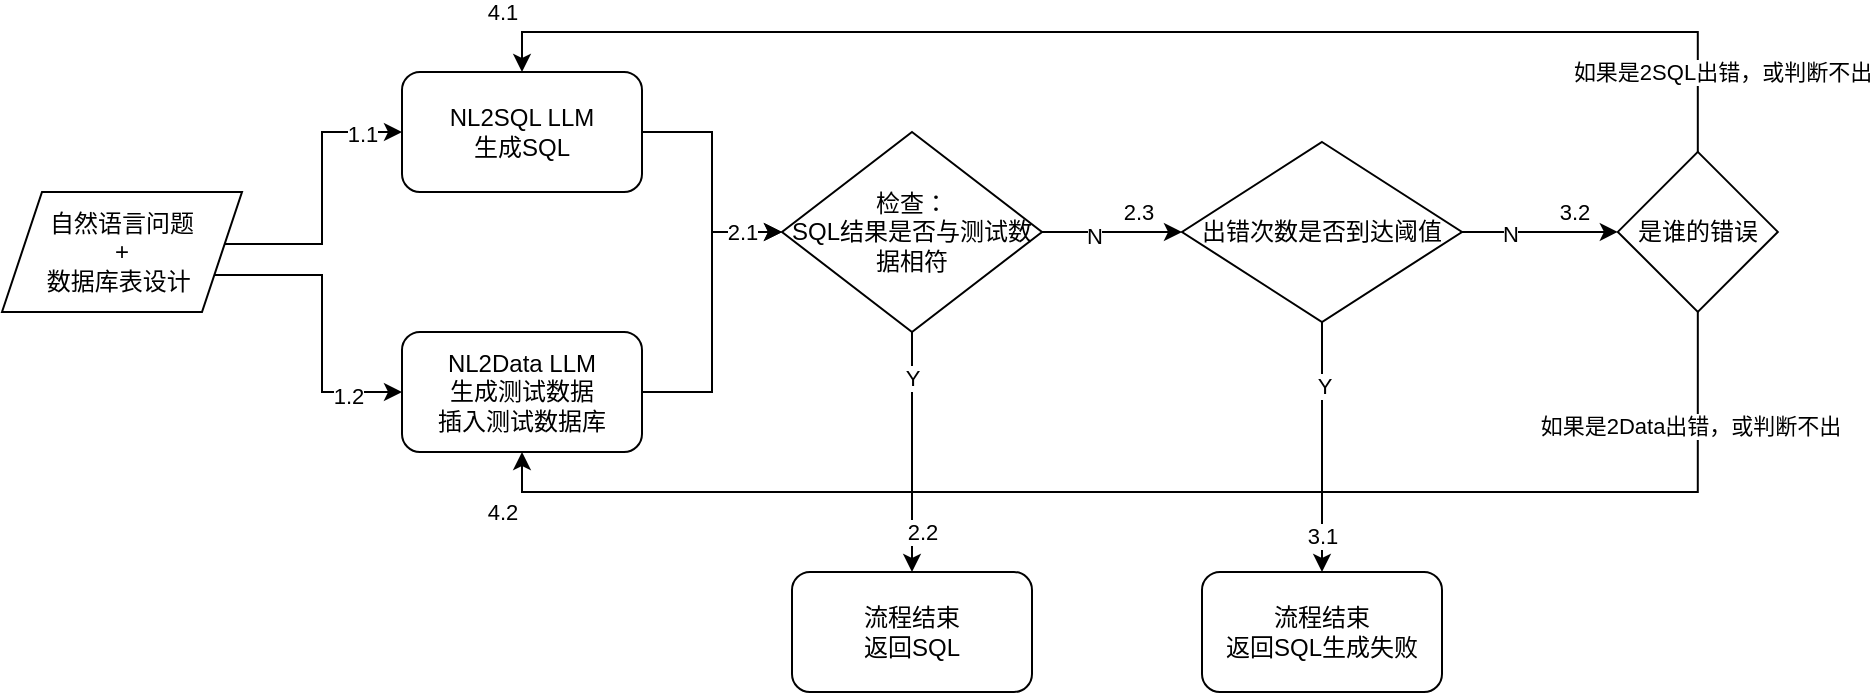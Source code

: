 <mxfile version="24.7.4">
  <diagram name="第 1 页" id="5uQb8BLofHuRorWKVgl2">
    <mxGraphModel dx="1595" dy="615" grid="1" gridSize="10" guides="1" tooltips="1" connect="1" arrows="1" fold="1" page="0" pageScale="1" pageWidth="1169" pageHeight="827" math="0" shadow="0">
      <root>
        <mxCell id="0" />
        <mxCell id="1" parent="0" />
        <mxCell id="aTtAR8WaTOCwyV2jEVuq-35" style="edgeStyle=orthogonalEdgeStyle;rounded=0;orthogonalLoop=1;jettySize=auto;html=1;exitX=1;exitY=0.5;exitDx=0;exitDy=0;entryX=0;entryY=0.5;entryDx=0;entryDy=0;" edge="1" parent="1" source="aTtAR8WaTOCwyV2jEVuq-2" target="aTtAR8WaTOCwyV2jEVuq-34">
          <mxGeometry relative="1" as="geometry" />
        </mxCell>
        <mxCell id="aTtAR8WaTOCwyV2jEVuq-2" value="NL2SQL LLM&lt;div&gt;生成SQL&lt;/div&gt;" style="rounded=1;whiteSpace=wrap;html=1;" vertex="1" parent="1">
          <mxGeometry x="180" y="150" width="120" height="60" as="geometry" />
        </mxCell>
        <mxCell id="aTtAR8WaTOCwyV2jEVuq-25" style="edgeStyle=orthogonalEdgeStyle;rounded=0;orthogonalLoop=1;jettySize=auto;html=1;exitX=1;exitY=0.5;exitDx=0;exitDy=0;entryX=0;entryY=0.5;entryDx=0;entryDy=0;" edge="1" parent="1" source="aTtAR8WaTOCwyV2jEVuq-3" target="aTtAR8WaTOCwyV2jEVuq-34">
          <mxGeometry relative="1" as="geometry">
            <mxPoint x="380" y="240" as="targetPoint" />
          </mxGeometry>
        </mxCell>
        <mxCell id="aTtAR8WaTOCwyV2jEVuq-66" value="2.1" style="edgeLabel;html=1;align=center;verticalAlign=middle;resizable=0;points=[];" vertex="1" connectable="0" parent="aTtAR8WaTOCwyV2jEVuq-25">
          <mxGeometry x="0.735" relative="1" as="geometry">
            <mxPoint as="offset" />
          </mxGeometry>
        </mxCell>
        <mxCell id="aTtAR8WaTOCwyV2jEVuq-3" value="NL2Data LLM&lt;div&gt;生成测试数据&lt;/div&gt;&lt;div&gt;插入测试数据库&lt;/div&gt;" style="rounded=1;whiteSpace=wrap;html=1;" vertex="1" parent="1">
          <mxGeometry x="180" y="280" width="120" height="60" as="geometry" />
        </mxCell>
        <mxCell id="aTtAR8WaTOCwyV2jEVuq-20" style="edgeStyle=orthogonalEdgeStyle;rounded=0;orthogonalLoop=1;jettySize=auto;html=1;exitX=1;exitY=0.5;exitDx=0;exitDy=0;entryX=0;entryY=0.5;entryDx=0;entryDy=0;" edge="1" parent="1" target="aTtAR8WaTOCwyV2jEVuq-2">
          <mxGeometry relative="1" as="geometry">
            <mxPoint x="80" y="235" as="sourcePoint" />
            <Array as="points">
              <mxPoint x="80" y="236" />
              <mxPoint x="140" y="236" />
              <mxPoint x="140" y="180" />
            </Array>
          </mxGeometry>
        </mxCell>
        <mxCell id="aTtAR8WaTOCwyV2jEVuq-60" value="1.1" style="edgeLabel;html=1;align=center;verticalAlign=middle;resizable=0;points=[];" vertex="1" connectable="0" parent="aTtAR8WaTOCwyV2jEVuq-20">
          <mxGeometry x="0.471" y="-1" relative="1" as="geometry">
            <mxPoint x="19" y="-1" as="offset" />
          </mxGeometry>
        </mxCell>
        <mxCell id="aTtAR8WaTOCwyV2jEVuq-22" style="edgeStyle=orthogonalEdgeStyle;rounded=0;orthogonalLoop=1;jettySize=auto;html=1;exitX=1;exitY=0.75;exitDx=0;exitDy=0;entryX=0;entryY=0.5;entryDx=0;entryDy=0;" edge="1" parent="1" source="aTtAR8WaTOCwyV2jEVuq-41" target="aTtAR8WaTOCwyV2jEVuq-3">
          <mxGeometry relative="1" as="geometry">
            <mxPoint x="80" y="242.5" as="sourcePoint" />
          </mxGeometry>
        </mxCell>
        <mxCell id="aTtAR8WaTOCwyV2jEVuq-63" value="1.2" style="edgeLabel;html=1;align=center;verticalAlign=middle;resizable=0;points=[];" vertex="1" connectable="0" parent="aTtAR8WaTOCwyV2jEVuq-22">
          <mxGeometry x="0.647" y="-2" relative="1" as="geometry">
            <mxPoint as="offset" />
          </mxGeometry>
        </mxCell>
        <mxCell id="aTtAR8WaTOCwyV2jEVuq-37" style="edgeStyle=orthogonalEdgeStyle;rounded=0;orthogonalLoop=1;jettySize=auto;html=1;exitX=0.5;exitY=1;exitDx=0;exitDy=0;entryX=0.5;entryY=0;entryDx=0;entryDy=0;" edge="1" parent="1" source="aTtAR8WaTOCwyV2jEVuq-34" target="aTtAR8WaTOCwyV2jEVuq-36">
          <mxGeometry relative="1" as="geometry" />
        </mxCell>
        <mxCell id="aTtAR8WaTOCwyV2jEVuq-38" value="Y" style="edgeLabel;html=1;align=center;verticalAlign=middle;resizable=0;points=[];" vertex="1" connectable="0" parent="aTtAR8WaTOCwyV2jEVuq-37">
          <mxGeometry x="-0.629" relative="1" as="geometry">
            <mxPoint as="offset" />
          </mxGeometry>
        </mxCell>
        <mxCell id="aTtAR8WaTOCwyV2jEVuq-67" value="2.2" style="edgeLabel;html=1;align=center;verticalAlign=middle;resizable=0;points=[];" vertex="1" connectable="0" parent="aTtAR8WaTOCwyV2jEVuq-37">
          <mxGeometry x="-0.323" relative="1" as="geometry">
            <mxPoint x="5" y="59" as="offset" />
          </mxGeometry>
        </mxCell>
        <mxCell id="aTtAR8WaTOCwyV2jEVuq-56" style="edgeStyle=orthogonalEdgeStyle;rounded=0;orthogonalLoop=1;jettySize=auto;html=1;exitX=1;exitY=0.5;exitDx=0;exitDy=0;entryX=0;entryY=0.5;entryDx=0;entryDy=0;" edge="1" parent="1" source="aTtAR8WaTOCwyV2jEVuq-34" target="aTtAR8WaTOCwyV2jEVuq-48">
          <mxGeometry relative="1" as="geometry" />
        </mxCell>
        <mxCell id="aTtAR8WaTOCwyV2jEVuq-57" value="N" style="edgeLabel;html=1;align=center;verticalAlign=middle;resizable=0;points=[];" vertex="1" connectable="0" parent="aTtAR8WaTOCwyV2jEVuq-56">
          <mxGeometry x="-0.273" y="-2" relative="1" as="geometry">
            <mxPoint as="offset" />
          </mxGeometry>
        </mxCell>
        <mxCell id="aTtAR8WaTOCwyV2jEVuq-68" value="2.3" style="edgeLabel;html=1;align=center;verticalAlign=middle;resizable=0;points=[];" vertex="1" connectable="0" parent="aTtAR8WaTOCwyV2jEVuq-56">
          <mxGeometry x="0.373" relative="1" as="geometry">
            <mxPoint y="-10" as="offset" />
          </mxGeometry>
        </mxCell>
        <mxCell id="aTtAR8WaTOCwyV2jEVuq-34" value="检查：&lt;div&gt;SQL结果是否与测试数据相符&lt;/div&gt;" style="rhombus;whiteSpace=wrap;html=1;" vertex="1" parent="1">
          <mxGeometry x="370" y="180" width="130" height="100" as="geometry" />
        </mxCell>
        <mxCell id="aTtAR8WaTOCwyV2jEVuq-36" value="流程结束&lt;div&gt;返回SQL&lt;/div&gt;" style="rounded=1;whiteSpace=wrap;html=1;" vertex="1" parent="1">
          <mxGeometry x="375" y="400" width="120" height="60" as="geometry" />
        </mxCell>
        <mxCell id="aTtAR8WaTOCwyV2jEVuq-41" value="自然语言问题&lt;div&gt;+&lt;/div&gt;&lt;div&gt;数据库表设计&amp;nbsp;&lt;/div&gt;" style="shape=parallelogram;perimeter=parallelogramPerimeter;whiteSpace=wrap;html=1;fixedSize=1;" vertex="1" parent="1">
          <mxGeometry x="-20" y="210" width="120" height="60" as="geometry" />
        </mxCell>
        <mxCell id="aTtAR8WaTOCwyV2jEVuq-44" style="edgeStyle=orthogonalEdgeStyle;rounded=0;orthogonalLoop=1;jettySize=auto;html=1;exitX=0.5;exitY=0;exitDx=0;exitDy=0;entryX=0.5;entryY=0;entryDx=0;entryDy=0;" edge="1" parent="1" source="aTtAR8WaTOCwyV2jEVuq-43" target="aTtAR8WaTOCwyV2jEVuq-2">
          <mxGeometry relative="1" as="geometry" />
        </mxCell>
        <mxCell id="aTtAR8WaTOCwyV2jEVuq-45" value="如果是2SQL出错，或判断不出" style="edgeLabel;html=1;align=center;verticalAlign=middle;resizable=0;points=[];" vertex="1" connectable="0" parent="aTtAR8WaTOCwyV2jEVuq-44">
          <mxGeometry x="-0.036" y="5" relative="1" as="geometry">
            <mxPoint x="274" y="15" as="offset" />
          </mxGeometry>
        </mxCell>
        <mxCell id="aTtAR8WaTOCwyV2jEVuq-71" value="4.1" style="edgeLabel;html=1;align=center;verticalAlign=middle;resizable=0;points=[];" vertex="1" connectable="0" parent="aTtAR8WaTOCwyV2jEVuq-44">
          <mxGeometry x="-0.412" relative="1" as="geometry">
            <mxPoint x="-462" y="-10" as="offset" />
          </mxGeometry>
        </mxCell>
        <mxCell id="aTtAR8WaTOCwyV2jEVuq-46" style="edgeStyle=orthogonalEdgeStyle;rounded=0;orthogonalLoop=1;jettySize=auto;html=1;exitX=0.5;exitY=1;exitDx=0;exitDy=0;entryX=0.5;entryY=1;entryDx=0;entryDy=0;" edge="1" parent="1" source="aTtAR8WaTOCwyV2jEVuq-43" target="aTtAR8WaTOCwyV2jEVuq-3">
          <mxGeometry relative="1" as="geometry" />
        </mxCell>
        <mxCell id="aTtAR8WaTOCwyV2jEVuq-47" value="如果是2Data出错，或判断不出" style="edgeLabel;html=1;align=center;verticalAlign=middle;resizable=0;points=[];" vertex="1" connectable="0" parent="aTtAR8WaTOCwyV2jEVuq-46">
          <mxGeometry x="-0.837" y="-4" relative="1" as="geometry">
            <mxPoint as="offset" />
          </mxGeometry>
        </mxCell>
        <mxCell id="aTtAR8WaTOCwyV2jEVuq-72" value="4.2" style="edgeLabel;html=1;align=center;verticalAlign=middle;resizable=0;points=[];" vertex="1" connectable="0" parent="aTtAR8WaTOCwyV2jEVuq-46">
          <mxGeometry x="0.9" y="3" relative="1" as="geometry">
            <mxPoint x="-25" y="7" as="offset" />
          </mxGeometry>
        </mxCell>
        <mxCell id="aTtAR8WaTOCwyV2jEVuq-43" value="是谁的错误" style="rhombus;whiteSpace=wrap;html=1;" vertex="1" parent="1">
          <mxGeometry x="787.91" y="189.95" width="80" height="80" as="geometry" />
        </mxCell>
        <mxCell id="aTtAR8WaTOCwyV2jEVuq-58" style="edgeStyle=orthogonalEdgeStyle;rounded=0;orthogonalLoop=1;jettySize=auto;html=1;exitX=1;exitY=0.5;exitDx=0;exitDy=0;entryX=0;entryY=0.5;entryDx=0;entryDy=0;" edge="1" parent="1" source="aTtAR8WaTOCwyV2jEVuq-48" target="aTtAR8WaTOCwyV2jEVuq-43">
          <mxGeometry relative="1" as="geometry" />
        </mxCell>
        <mxCell id="aTtAR8WaTOCwyV2jEVuq-59" value="N" style="edgeLabel;html=1;align=center;verticalAlign=middle;resizable=0;points=[];" vertex="1" connectable="0" parent="aTtAR8WaTOCwyV2jEVuq-58">
          <mxGeometry x="-0.386" y="-1" relative="1" as="geometry">
            <mxPoint as="offset" />
          </mxGeometry>
        </mxCell>
        <mxCell id="aTtAR8WaTOCwyV2jEVuq-70" value="3.2" style="edgeLabel;html=1;align=center;verticalAlign=middle;resizable=0;points=[];" vertex="1" connectable="0" parent="aTtAR8WaTOCwyV2jEVuq-58">
          <mxGeometry x="0.437" y="1" relative="1" as="geometry">
            <mxPoint y="-9" as="offset" />
          </mxGeometry>
        </mxCell>
        <mxCell id="aTtAR8WaTOCwyV2jEVuq-48" value="出错次数是否到达阈值" style="rhombus;whiteSpace=wrap;html=1;" vertex="1" parent="1">
          <mxGeometry x="570" y="185" width="140" height="90" as="geometry" />
        </mxCell>
        <mxCell id="aTtAR8WaTOCwyV2jEVuq-49" value="流程结束&lt;div&gt;返回SQL生成失败&lt;/div&gt;" style="rounded=1;whiteSpace=wrap;html=1;" vertex="1" parent="1">
          <mxGeometry x="580" y="400" width="120" height="60" as="geometry" />
        </mxCell>
        <mxCell id="aTtAR8WaTOCwyV2jEVuq-50" style="edgeStyle=orthogonalEdgeStyle;rounded=0;orthogonalLoop=1;jettySize=auto;html=1;exitX=0.5;exitY=1;exitDx=0;exitDy=0;" edge="1" parent="1" source="aTtAR8WaTOCwyV2jEVuq-48" target="aTtAR8WaTOCwyV2jEVuq-49">
          <mxGeometry relative="1" as="geometry" />
        </mxCell>
        <mxCell id="aTtAR8WaTOCwyV2jEVuq-52" value="Y" style="edgeLabel;html=1;align=center;verticalAlign=middle;resizable=0;points=[];" vertex="1" connectable="0" parent="aTtAR8WaTOCwyV2jEVuq-50">
          <mxGeometry x="-0.498" y="1" relative="1" as="geometry">
            <mxPoint as="offset" />
          </mxGeometry>
        </mxCell>
        <mxCell id="aTtAR8WaTOCwyV2jEVuq-69" value="3.1" style="edgeLabel;html=1;align=center;verticalAlign=middle;resizable=0;points=[];" vertex="1" connectable="0" parent="aTtAR8WaTOCwyV2jEVuq-50">
          <mxGeometry x="0.703" relative="1" as="geometry">
            <mxPoint as="offset" />
          </mxGeometry>
        </mxCell>
      </root>
    </mxGraphModel>
  </diagram>
</mxfile>
